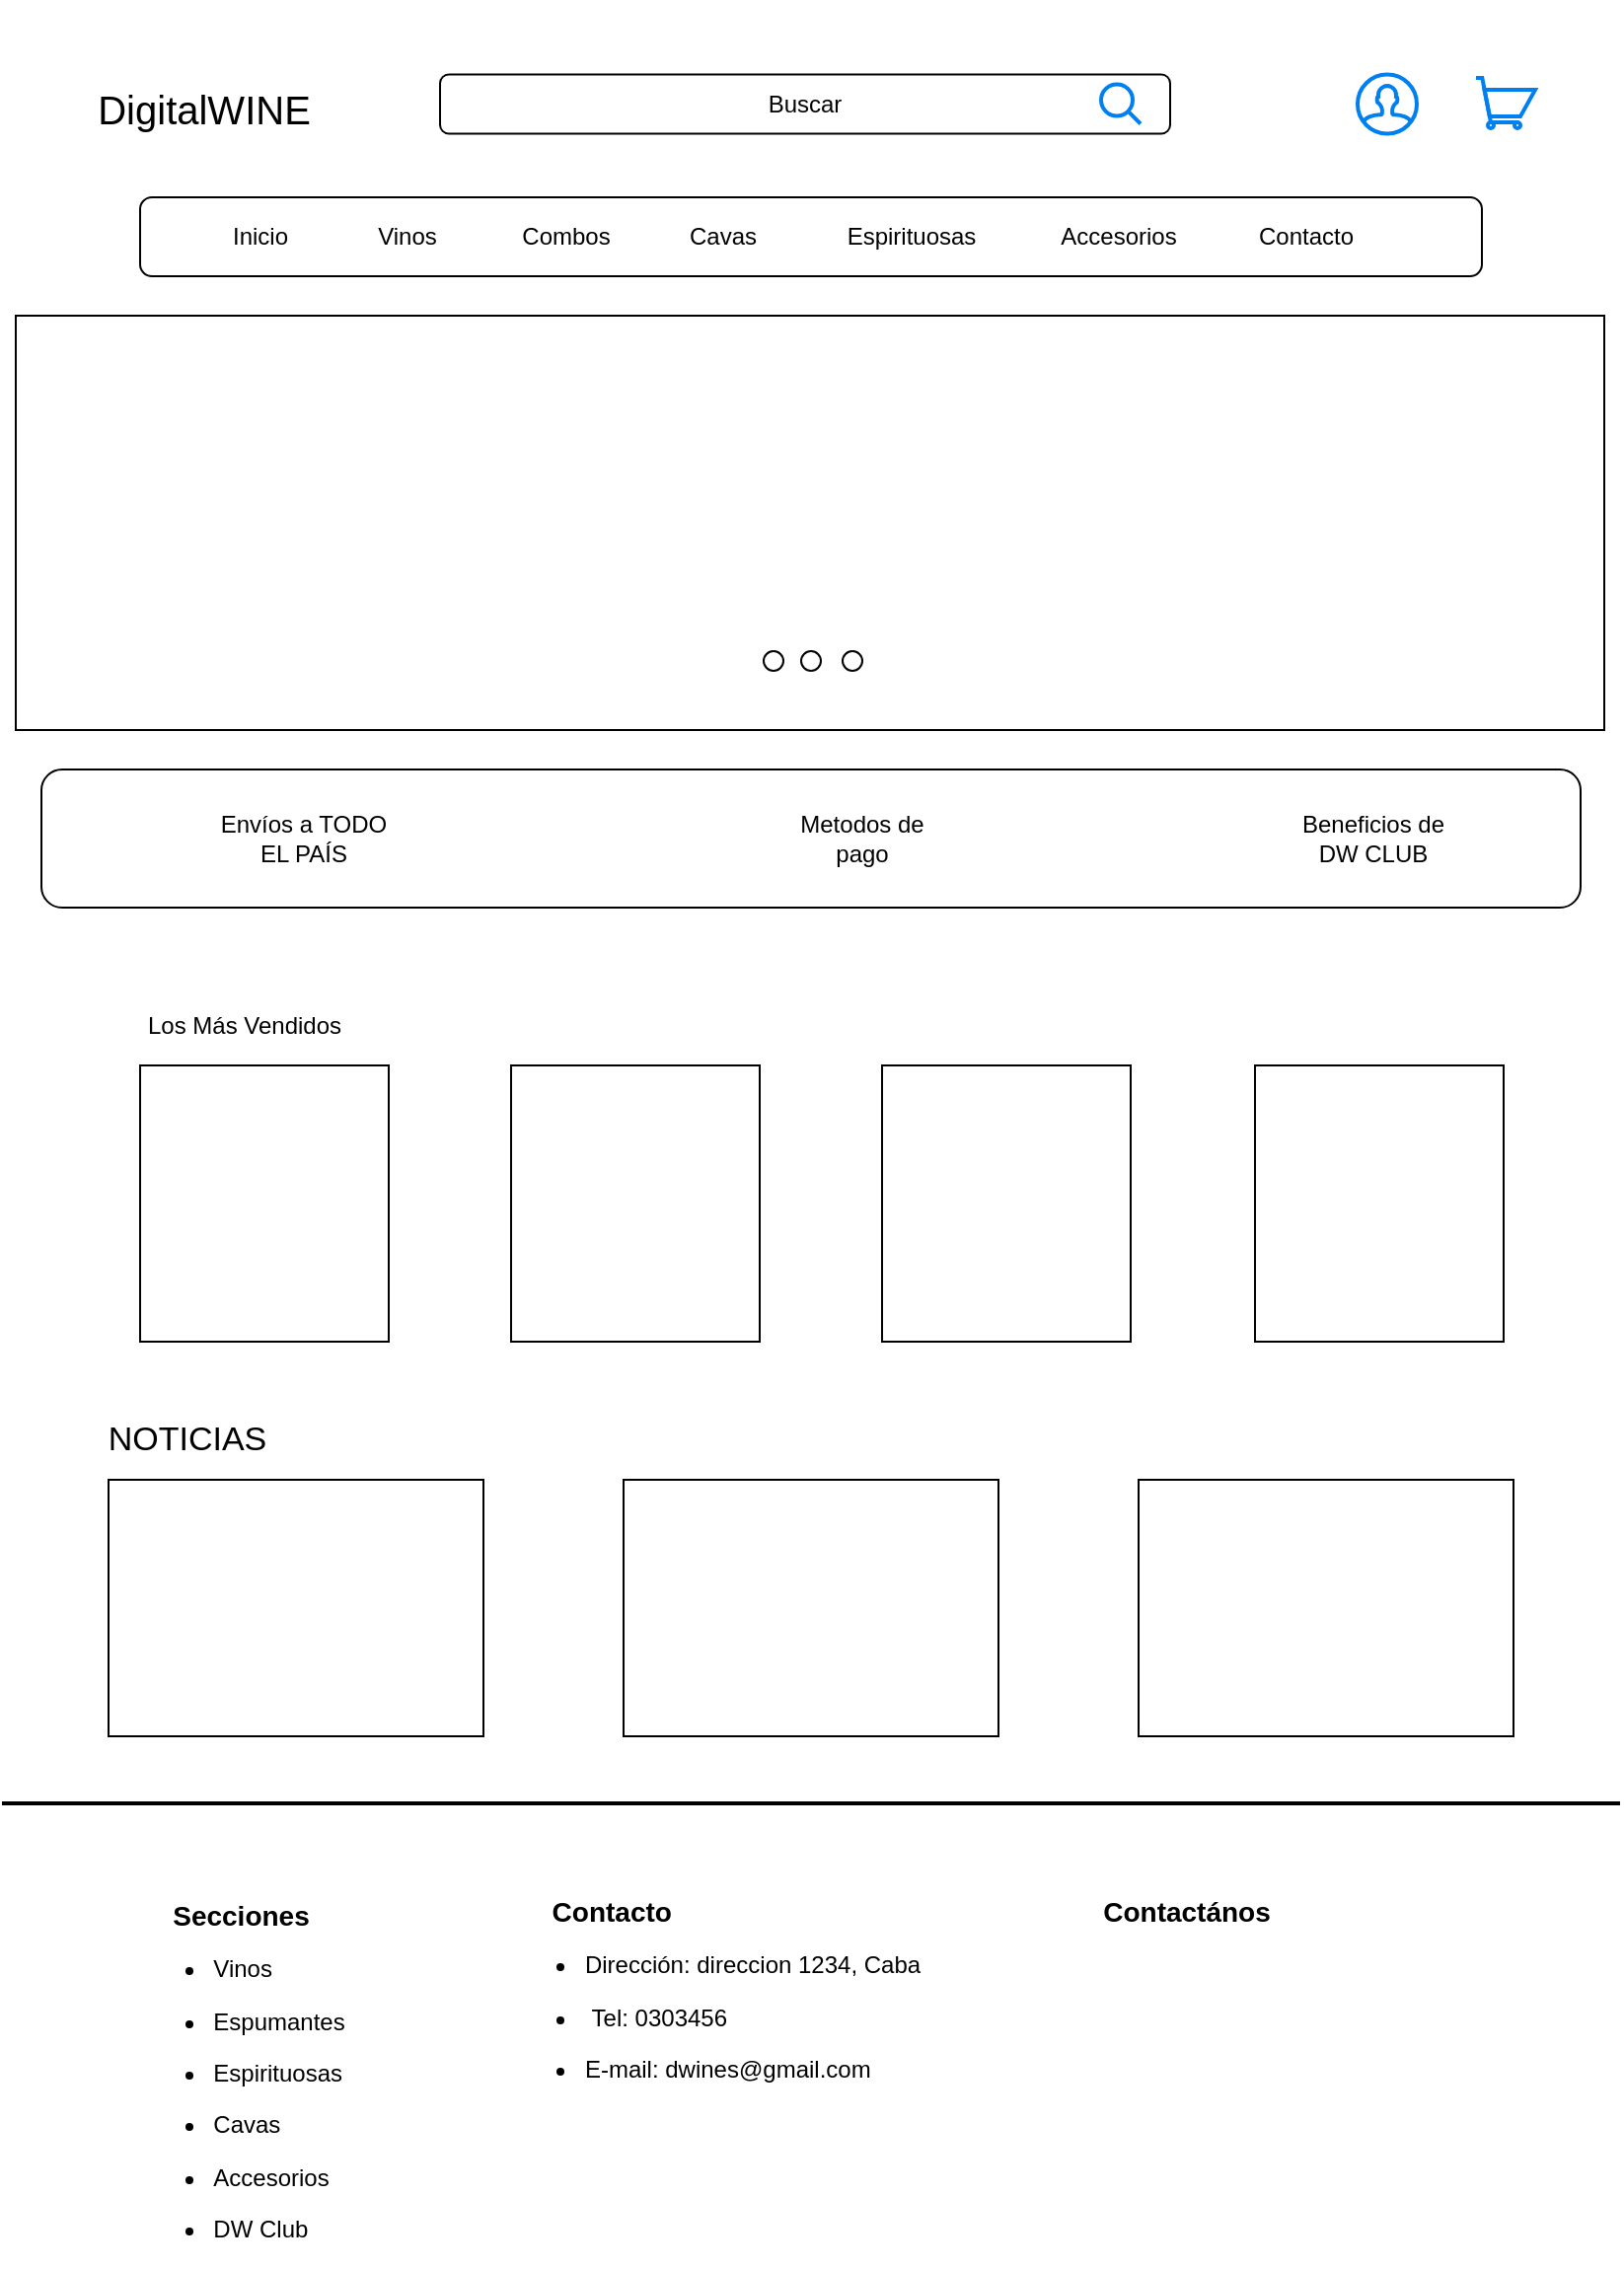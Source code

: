<mxfile version="13.7.7" type="device"><diagram id="jb8d8XxbbAuoGEilezHC" name="Page-1"><mxGraphModel dx="868" dy="488" grid="1" gridSize="10" guides="1" tooltips="1" connect="1" arrows="1" fold="1" page="1" pageScale="1" pageWidth="827" pageHeight="1169" math="0" shadow="0"><root><mxCell id="0"/><mxCell id="1" parent="0"/><mxCell id="w1C6PQgnarI2-hVa94a8-1" value="" style="rounded=0;whiteSpace=wrap;html=1;" parent="1" vertex="1"><mxGeometry x="11" y="180" width="805" height="210" as="geometry"/></mxCell><mxCell id="w1C6PQgnarI2-hVa94a8-5" value="" style="ellipse;whiteSpace=wrap;html=1;aspect=fixed;" parent="1" vertex="1"><mxGeometry x="430" y="350" width="10" height="10" as="geometry"/></mxCell><mxCell id="w1C6PQgnarI2-hVa94a8-6" value="" style="ellipse;whiteSpace=wrap;html=1;aspect=fixed;" parent="1" vertex="1"><mxGeometry x="390" y="350" width="10" height="10" as="geometry"/></mxCell><mxCell id="w1C6PQgnarI2-hVa94a8-7" value="" style="ellipse;whiteSpace=wrap;html=1;aspect=fixed;" parent="1" vertex="1"><mxGeometry x="409" y="350" width="10" height="10" as="geometry"/></mxCell><mxCell id="w1C6PQgnarI2-hVa94a8-10" value="" style="shape=image;html=1;verticalAlign=top;verticalLabelPosition=bottom;labelBackgroundColor=#ffffff;imageAspect=0;aspect=fixed;image=https://cdn4.iconfinder.com/data/icons/evil-icons-user-interface/64/arrow_right-128.png" parent="1" vertex="1"><mxGeometry x="770" y="266" width="38" height="38" as="geometry"/></mxCell><mxCell id="w1C6PQgnarI2-hVa94a8-11" value="" style="shape=image;html=1;verticalAlign=top;verticalLabelPosition=bottom;labelBackgroundColor=#ffffff;imageAspect=0;aspect=fixed;image=https://cdn4.iconfinder.com/data/icons/evil-icons-user-interface/64/arrow_right-128.png;rotation=-180;" parent="1" vertex="1"><mxGeometry x="20" y="266" width="38" height="38" as="geometry"/></mxCell><mxCell id="w1C6PQgnarI2-hVa94a8-20" value="" style="rounded=1;whiteSpace=wrap;html=1;" parent="1" vertex="1"><mxGeometry x="74" y="120" width="680" height="40" as="geometry"/></mxCell><mxCell id="w1C6PQgnarI2-hVa94a8-21" value="Inicio" style="text;html=1;strokeColor=none;fillColor=none;align=center;verticalAlign=middle;whiteSpace=wrap;rounded=0;" parent="1" vertex="1"><mxGeometry x="120" y="130" width="30" height="20" as="geometry"/></mxCell><mxCell id="w1C6PQgnarI2-hVa94a8-22" value="&lt;div&gt;Combos&lt;/div&gt;" style="text;html=1;strokeColor=none;fillColor=none;align=center;verticalAlign=middle;whiteSpace=wrap;rounded=0;" parent="1" vertex="1"><mxGeometry x="270" y="130" width="40" height="20" as="geometry"/></mxCell><mxCell id="w1C6PQgnarI2-hVa94a8-23" value="Cavas" style="text;html=1;strokeColor=none;fillColor=none;align=center;verticalAlign=middle;whiteSpace=wrap;rounded=0;" parent="1" vertex="1"><mxGeometry x="349" y="130" width="41" height="20" as="geometry"/></mxCell><mxCell id="w1C6PQgnarI2-hVa94a8-24" value="Espirituosas" style="text;html=1;strokeColor=none;fillColor=none;align=center;verticalAlign=middle;whiteSpace=wrap;rounded=0;" parent="1" vertex="1"><mxGeometry x="430" y="130" width="70" height="20" as="geometry"/></mxCell><mxCell id="w1C6PQgnarI2-hVa94a8-25" value="&lt;div&gt;Vinos&lt;/div&gt;" style="text;html=1;strokeColor=none;fillColor=none;align=center;verticalAlign=middle;whiteSpace=wrap;rounded=0;" parent="1" vertex="1"><mxGeometry x="189" y="130" width="41" height="20" as="geometry"/></mxCell><mxCell id="w1C6PQgnarI2-hVa94a8-26" value="Contacto" style="text;html=1;strokeColor=none;fillColor=none;align=center;verticalAlign=middle;whiteSpace=wrap;rounded=0;" parent="1" vertex="1"><mxGeometry x="640" y="130" width="50" height="20" as="geometry"/></mxCell><mxCell id="w1C6PQgnarI2-hVa94a8-28" value="Accesorios" style="text;html=1;strokeColor=none;fillColor=none;align=center;verticalAlign=middle;whiteSpace=wrap;rounded=0;" parent="1" vertex="1"><mxGeometry x="540" y="130" width="60" height="20" as="geometry"/></mxCell><mxCell id="w1C6PQgnarI2-hVa94a8-31" value="" style="rounded=1;whiteSpace=wrap;html=1;" parent="1" vertex="1"><mxGeometry x="24" y="410" width="780" height="70" as="geometry"/></mxCell><mxCell id="w1C6PQgnarI2-hVa94a8-32" value="" style="shape=image;html=1;verticalAlign=top;verticalLabelPosition=bottom;labelBackgroundColor=#ffffff;imageAspect=0;aspect=fixed;image=https://cdn2.iconfinder.com/data/icons/ecommerce-tiny-line/64/shipping_ecommerce_shop-128.png" parent="1" vertex="1"><mxGeometry x="50" y="418.87" width="52.25" height="52.25" as="geometry"/></mxCell><mxCell id="w1C6PQgnarI2-hVa94a8-33" value="&lt;div&gt;Envíos a TODO&lt;/div&gt;&lt;div&gt;EL PAÍS&lt;br&gt;&lt;/div&gt;" style="text;html=1;strokeColor=none;fillColor=none;align=center;verticalAlign=middle;whiteSpace=wrap;rounded=0;" parent="1" vertex="1"><mxGeometry x="102.25" y="430" width="110" height="30" as="geometry"/></mxCell><mxCell id="w1C6PQgnarI2-hVa94a8-36" value="" style="shape=image;html=1;verticalAlign=top;verticalLabelPosition=bottom;labelBackgroundColor=#ffffff;imageAspect=0;aspect=fixed;image=https://cdn0.iconfinder.com/data/icons/elasto-online-store/26/00-ELASTOFONT-STORE-READY_cards-128.png" parent="1" vertex="1"><mxGeometry x="330" y="416" width="58" height="58" as="geometry"/></mxCell><mxCell id="w1C6PQgnarI2-hVa94a8-37" value="Metodos de pago" style="text;html=1;strokeColor=none;fillColor=none;align=center;verticalAlign=middle;whiteSpace=wrap;rounded=0;" parent="1" vertex="1"><mxGeometry x="400" y="430.01" width="80" height="30" as="geometry"/></mxCell><mxCell id="w1C6PQgnarI2-hVa94a8-38" value="" style="shape=image;html=1;verticalAlign=top;verticalLabelPosition=bottom;labelBackgroundColor=#ffffff;imageAspect=0;aspect=fixed;image=https://cdn3.iconfinder.com/data/icons/google-material-design-icons/48/ic_local_offer_48px-128.png" parent="1" vertex="1"><mxGeometry x="597.99" y="422.99" width="44.01" height="44.01" as="geometry"/></mxCell><mxCell id="w1C6PQgnarI2-hVa94a8-39" value="&lt;div&gt;Beneficios de &lt;br&gt;&lt;/div&gt;&lt;div&gt;DW CLUB&lt;/div&gt;" style="text;html=1;strokeColor=none;fillColor=none;align=center;verticalAlign=middle;whiteSpace=wrap;rounded=0;" parent="1" vertex="1"><mxGeometry x="639" y="429.99" width="120" height="30" as="geometry"/></mxCell><mxCell id="w1C6PQgnarI2-hVa94a8-51" value="" style="rounded=0;whiteSpace=wrap;html=1;" parent="1" vertex="1"><mxGeometry x="74" y="560" width="126" height="140" as="geometry"/></mxCell><mxCell id="w1C6PQgnarI2-hVa94a8-52" value="" style="rounded=0;whiteSpace=wrap;html=1;" parent="1" vertex="1"><mxGeometry x="74" y="560" width="126" height="140" as="geometry"/></mxCell><mxCell id="w1C6PQgnarI2-hVa94a8-53" value="" style="rounded=0;whiteSpace=wrap;html=1;" parent="1" vertex="1"><mxGeometry x="450" y="560" width="126" height="140" as="geometry"/></mxCell><mxCell id="w1C6PQgnarI2-hVa94a8-54" value="" style="rounded=0;whiteSpace=wrap;html=1;" parent="1" vertex="1"><mxGeometry x="262" y="560" width="126" height="140" as="geometry"/></mxCell><mxCell id="w1C6PQgnarI2-hVa94a8-55" value="" style="rounded=0;whiteSpace=wrap;html=1;" parent="1" vertex="1"><mxGeometry x="639" y="560" width="126" height="140" as="geometry"/></mxCell><mxCell id="w1C6PQgnarI2-hVa94a8-56" value="&lt;div&gt;Los Más Vendidos&lt;/div&gt;" style="text;html=1;strokeColor=none;fillColor=none;align=center;verticalAlign=middle;whiteSpace=wrap;rounded=0;" parent="1" vertex="1"><mxGeometry x="71.5" y="530" width="110" height="20" as="geometry"/></mxCell><mxCell id="w1C6PQgnarI2-hVa94a8-57" value="&lt;font style=&quot;font-size: 17px&quot;&gt;NOTICIAS&lt;/font&gt;" style="text;html=1;strokeColor=none;fillColor=none;align=center;verticalAlign=middle;whiteSpace=wrap;rounded=0;" parent="1" vertex="1"><mxGeometry x="58" y="740" width="80" height="20" as="geometry"/></mxCell><mxCell id="w1C6PQgnarI2-hVa94a8-58" value="" style="rounded=0;whiteSpace=wrap;html=1;" parent="1" vertex="1"><mxGeometry x="58" y="770" width="190" height="130" as="geometry"/></mxCell><mxCell id="w1C6PQgnarI2-hVa94a8-59" value="" style="rounded=0;whiteSpace=wrap;html=1;" parent="1" vertex="1"><mxGeometry x="319" y="770" width="190" height="130" as="geometry"/></mxCell><mxCell id="w1C6PQgnarI2-hVa94a8-60" value="" style="rounded=0;whiteSpace=wrap;html=1;" parent="1" vertex="1"><mxGeometry x="580" y="770" width="190" height="130" as="geometry"/></mxCell><mxCell id="KhXV-wxTDIB9EuvrZcnO-2" value="" style="shape=image;html=1;verticalAlign=top;verticalLabelPosition=bottom;labelBackgroundColor=#ffffff;imageAspect=0;aspect=fixed;image=https://cdn1.iconfinder.com/data/icons/MetroStation-PNG/128/MB__Dw.png" parent="1" vertex="1"><mxGeometry x="14" y="1039" width="50" height="50" as="geometry"/></mxCell><mxCell id="KhXV-wxTDIB9EuvrZcnO-3" value="" style="line;strokeWidth=2;html=1;" parent="1" vertex="1"><mxGeometry x="4" y="929" width="820" height="10" as="geometry"/></mxCell><mxCell id="KhXV-wxTDIB9EuvrZcnO-4" value="&amp;nbsp; &amp;nbsp;&lt;br&gt;&lt;br&gt;&lt;br&gt;&lt;div style=&quot;text-align: left&quot;&gt;&lt;span style=&quot;font-size: 14px&quot;&gt;&amp;nbsp; &amp;nbsp; &amp;nbsp;&lt;/span&gt;&lt;b style=&quot;font-size: 14px&quot;&gt;Secciones&lt;/b&gt;&lt;/div&gt;&lt;ul&gt;&lt;li style=&quot;text-align: left&quot;&gt;Vinos&lt;/li&gt;&lt;/ul&gt;&lt;ul&gt;&lt;li style=&quot;text-align: left&quot;&gt;Espumantes&lt;/li&gt;&lt;/ul&gt;&lt;ul&gt;&lt;li style=&quot;text-align: left&quot;&gt;Espirituosas&lt;/li&gt;&lt;/ul&gt;&lt;ul&gt;&lt;li style=&quot;text-align: left&quot;&gt;Cavas&lt;/li&gt;&lt;/ul&gt;&lt;ul&gt;&lt;li style=&quot;text-align: left&quot;&gt;Accesorios&lt;/li&gt;&lt;/ul&gt;&lt;ul&gt;&lt;li style=&quot;text-align: left&quot;&gt;DW Club&lt;/li&gt;&lt;/ul&gt;" style="text;html=1;align=center;verticalAlign=middle;resizable=0;points=[];autosize=1;" parent="1" vertex="1"><mxGeometry x="64" y="939" width="120" height="230" as="geometry"/></mxCell><mxCell id="KhXV-wxTDIB9EuvrZcnO-5" value="&lt;div style=&quot;text-align: left&quot;&gt;&lt;b style=&quot;font-size: 14px&quot;&gt;&amp;nbsp; &amp;nbsp; &amp;nbsp; Contacto&lt;/b&gt;&lt;/div&gt;&lt;span&gt;&lt;ul&gt;&lt;li style=&quot;text-align: justify&quot;&gt;&lt;span&gt;Dirección: direccion 1234, Caba&lt;/span&gt;&lt;/li&gt;&lt;/ul&gt;&lt;/span&gt;&lt;ul&gt;&lt;li style=&quot;text-align: justify&quot;&gt;&amp;nbsp;&lt;span&gt;Tel: 0303456&lt;/span&gt;&lt;/li&gt;&lt;/ul&gt;&lt;ul&gt;&lt;li style=&quot;text-align: justify&quot;&gt;&lt;span&gt;E-mail: dwines@gmail.com&lt;/span&gt;&lt;/li&gt;&lt;/ul&gt;" style="text;html=1;align=center;verticalAlign=middle;resizable=0;points=[];autosize=1;" parent="1" vertex="1"><mxGeometry x="249" y="979" width="230" height="110" as="geometry"/></mxCell><mxCell id="KhXV-wxTDIB9EuvrZcnO-6" value="&amp;nbsp; &amp;nbsp; &amp;nbsp; &lt;font style=&quot;font-size: 14px&quot;&gt;&lt;b&gt;Contactános&lt;/b&gt;&lt;/font&gt;" style="text;html=1;align=center;verticalAlign=middle;resizable=0;points=[];autosize=1;" parent="1" vertex="1"><mxGeometry x="534" y="979" width="120" height="20" as="geometry"/></mxCell><mxCell id="KhXV-wxTDIB9EuvrZcnO-7" value="" style="shape=image;html=1;verticalAlign=top;verticalLabelPosition=bottom;labelBackgroundColor=#ffffff;imageAspect=0;aspect=fixed;image=https://cdn2.iconfinder.com/data/icons/black-white-social-media/32/online_social_media_facebook-128.png" parent="1" vertex="1"><mxGeometry x="564" y="1019" width="30" height="30" as="geometry"/></mxCell><mxCell id="KhXV-wxTDIB9EuvrZcnO-8" value="" style="shape=image;html=1;verticalAlign=top;verticalLabelPosition=bottom;labelBackgroundColor=#ffffff;imageAspect=0;aspect=fixed;image=https://cdn3.iconfinder.com/data/icons/transparent-on-dark-grey/500/icon-04-128.png" parent="1" vertex="1"><mxGeometry x="604" y="1017.88" width="32.25" height="32.25" as="geometry"/></mxCell><mxCell id="KhXV-wxTDIB9EuvrZcnO-9" value="" style="shape=image;html=1;verticalAlign=top;verticalLabelPosition=bottom;labelBackgroundColor=#ffffff;imageAspect=0;aspect=fixed;image=https://cdn2.iconfinder.com/data/icons/black-white-social-media/64/social_media_logo_whatsapp-128.png" parent="1" vertex="1"><mxGeometry x="641.75" y="1016.75" width="32.25" height="32.25" as="geometry"/></mxCell><mxCell id="KhXV-wxTDIB9EuvrZcnO-11" value="Buscar" style="rounded=1;whiteSpace=wrap;html=1;" parent="1" vertex="1"><mxGeometry x="226" y="57.75" width="370" height="30" as="geometry"/></mxCell><mxCell id="KhXV-wxTDIB9EuvrZcnO-12" value="" style="html=1;verticalLabelPosition=bottom;align=center;labelBackgroundColor=#ffffff;verticalAlign=top;strokeWidth=2;strokeColor=#0080F0;shadow=0;dashed=0;shape=mxgraph.ios7.icons.looking_glass;" parent="1" vertex="1"><mxGeometry x="561" y="62.75" width="20" height="20" as="geometry"/></mxCell><mxCell id="KhXV-wxTDIB9EuvrZcnO-13" value="" style="html=1;verticalLabelPosition=bottom;align=center;labelBackgroundColor=#ffffff;verticalAlign=top;strokeWidth=2;strokeColor=#0080F0;shadow=0;dashed=0;shape=mxgraph.ios7.icons.user;" parent="1" vertex="1"><mxGeometry x="691" y="57.75" width="30" height="30" as="geometry"/></mxCell><mxCell id="KhXV-wxTDIB9EuvrZcnO-14" value="" style="html=1;verticalLabelPosition=bottom;align=center;labelBackgroundColor=#ffffff;verticalAlign=top;strokeWidth=2;strokeColor=#0080F0;shadow=0;dashed=0;shape=mxgraph.ios7.icons.shopping_cart;" parent="1" vertex="1"><mxGeometry x="751" y="59.5" width="30" height="25.5" as="geometry"/></mxCell><mxCell id="KhXV-wxTDIB9EuvrZcnO-15" value="" style="shape=image;html=1;verticalAlign=top;verticalLabelPosition=bottom;labelBackgroundColor=#ffffff;imageAspect=0;aspect=fixed;image=https://cdn2.iconfinder.com/data/icons/black-white-social-media/32/online_social_media_facebook-128.png" parent="1" vertex="1"><mxGeometry x="54.88" y="20" width="26.12" height="26.12" as="geometry"/></mxCell><mxCell id="KhXV-wxTDIB9EuvrZcnO-16" value="" style="shape=image;html=1;verticalAlign=top;verticalLabelPosition=bottom;labelBackgroundColor=#ffffff;imageAspect=0;aspect=fixed;image=https://cdn3.iconfinder.com/data/icons/transparent-on-dark-grey/500/icon-04-128.png" parent="1" vertex="1"><mxGeometry x="87.94" y="20" width="26.12" height="26.12" as="geometry"/></mxCell><mxCell id="KhXV-wxTDIB9EuvrZcnO-17" value="" style="shape=image;html=1;verticalAlign=top;verticalLabelPosition=bottom;labelBackgroundColor=#ffffff;imageAspect=0;aspect=fixed;image=https://cdn2.iconfinder.com/data/icons/black-white-social-media/64/social_media_logo_whatsapp-128.png" parent="1" vertex="1"><mxGeometry x="121" y="20" width="26.12" height="26.12" as="geometry"/></mxCell><mxCell id="KhXV-wxTDIB9EuvrZcnO-18" value="&lt;font style=&quot;font-size: 20px&quot;&gt;DigitalWINE&lt;/font&gt;" style="text;html=1;align=center;verticalAlign=middle;resizable=0;points=[];autosize=1;" parent="1" vertex="1"><mxGeometry x="46" y="65" width="120" height="20" as="geometry"/></mxCell></root></mxGraphModel></diagram></mxfile>